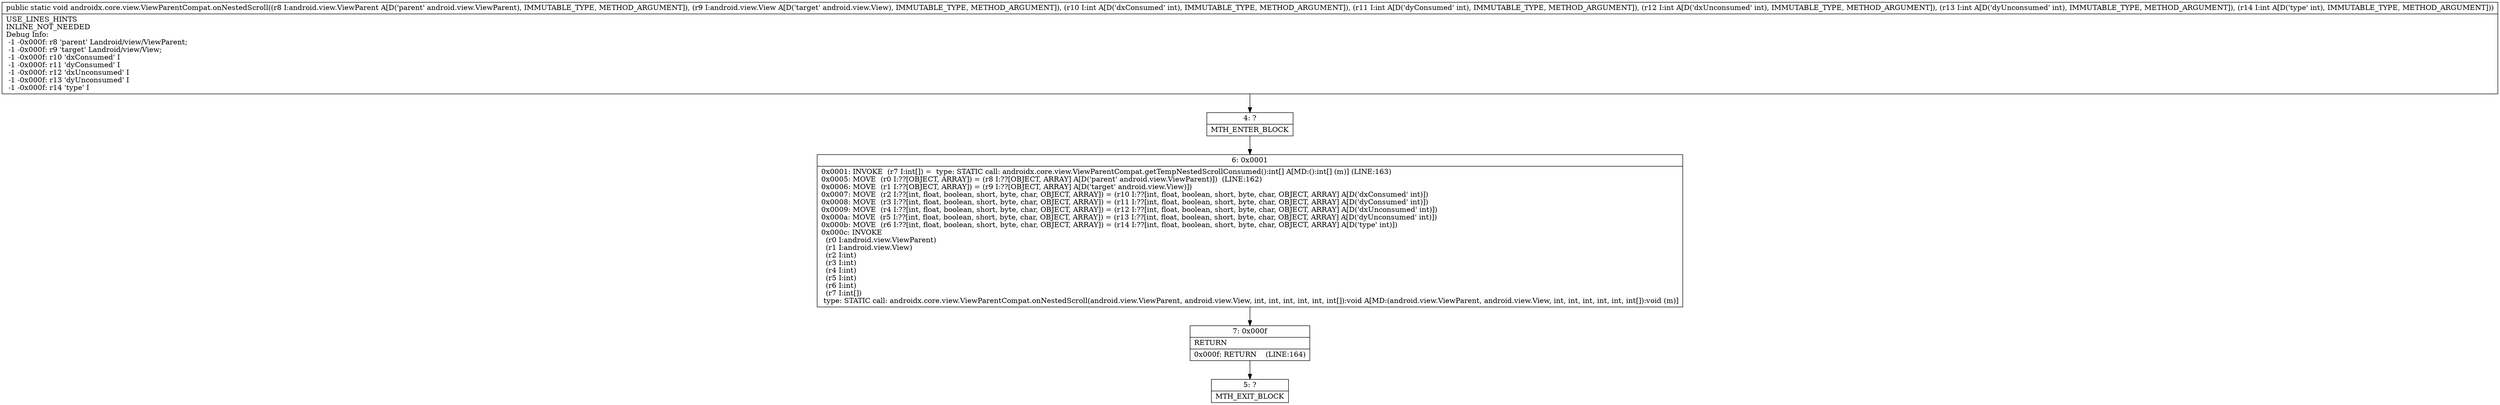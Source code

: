 digraph "CFG forandroidx.core.view.ViewParentCompat.onNestedScroll(Landroid\/view\/ViewParent;Landroid\/view\/View;IIIII)V" {
Node_4 [shape=record,label="{4\:\ ?|MTH_ENTER_BLOCK\l}"];
Node_6 [shape=record,label="{6\:\ 0x0001|0x0001: INVOKE  (r7 I:int[]) =  type: STATIC call: androidx.core.view.ViewParentCompat.getTempNestedScrollConsumed():int[] A[MD:():int[] (m)] (LINE:163)\l0x0005: MOVE  (r0 I:??[OBJECT, ARRAY]) = (r8 I:??[OBJECT, ARRAY] A[D('parent' android.view.ViewParent)])  (LINE:162)\l0x0006: MOVE  (r1 I:??[OBJECT, ARRAY]) = (r9 I:??[OBJECT, ARRAY] A[D('target' android.view.View)]) \l0x0007: MOVE  (r2 I:??[int, float, boolean, short, byte, char, OBJECT, ARRAY]) = (r10 I:??[int, float, boolean, short, byte, char, OBJECT, ARRAY] A[D('dxConsumed' int)]) \l0x0008: MOVE  (r3 I:??[int, float, boolean, short, byte, char, OBJECT, ARRAY]) = (r11 I:??[int, float, boolean, short, byte, char, OBJECT, ARRAY] A[D('dyConsumed' int)]) \l0x0009: MOVE  (r4 I:??[int, float, boolean, short, byte, char, OBJECT, ARRAY]) = (r12 I:??[int, float, boolean, short, byte, char, OBJECT, ARRAY] A[D('dxUnconsumed' int)]) \l0x000a: MOVE  (r5 I:??[int, float, boolean, short, byte, char, OBJECT, ARRAY]) = (r13 I:??[int, float, boolean, short, byte, char, OBJECT, ARRAY] A[D('dyUnconsumed' int)]) \l0x000b: MOVE  (r6 I:??[int, float, boolean, short, byte, char, OBJECT, ARRAY]) = (r14 I:??[int, float, boolean, short, byte, char, OBJECT, ARRAY] A[D('type' int)]) \l0x000c: INVOKE  \l  (r0 I:android.view.ViewParent)\l  (r1 I:android.view.View)\l  (r2 I:int)\l  (r3 I:int)\l  (r4 I:int)\l  (r5 I:int)\l  (r6 I:int)\l  (r7 I:int[])\l type: STATIC call: androidx.core.view.ViewParentCompat.onNestedScroll(android.view.ViewParent, android.view.View, int, int, int, int, int, int[]):void A[MD:(android.view.ViewParent, android.view.View, int, int, int, int, int, int[]):void (m)]\l}"];
Node_7 [shape=record,label="{7\:\ 0x000f|RETURN\l|0x000f: RETURN    (LINE:164)\l}"];
Node_5 [shape=record,label="{5\:\ ?|MTH_EXIT_BLOCK\l}"];
MethodNode[shape=record,label="{public static void androidx.core.view.ViewParentCompat.onNestedScroll((r8 I:android.view.ViewParent A[D('parent' android.view.ViewParent), IMMUTABLE_TYPE, METHOD_ARGUMENT]), (r9 I:android.view.View A[D('target' android.view.View), IMMUTABLE_TYPE, METHOD_ARGUMENT]), (r10 I:int A[D('dxConsumed' int), IMMUTABLE_TYPE, METHOD_ARGUMENT]), (r11 I:int A[D('dyConsumed' int), IMMUTABLE_TYPE, METHOD_ARGUMENT]), (r12 I:int A[D('dxUnconsumed' int), IMMUTABLE_TYPE, METHOD_ARGUMENT]), (r13 I:int A[D('dyUnconsumed' int), IMMUTABLE_TYPE, METHOD_ARGUMENT]), (r14 I:int A[D('type' int), IMMUTABLE_TYPE, METHOD_ARGUMENT]))  | USE_LINES_HINTS\lINLINE_NOT_NEEDED\lDebug Info:\l  \-1 \-0x000f: r8 'parent' Landroid\/view\/ViewParent;\l  \-1 \-0x000f: r9 'target' Landroid\/view\/View;\l  \-1 \-0x000f: r10 'dxConsumed' I\l  \-1 \-0x000f: r11 'dyConsumed' I\l  \-1 \-0x000f: r12 'dxUnconsumed' I\l  \-1 \-0x000f: r13 'dyUnconsumed' I\l  \-1 \-0x000f: r14 'type' I\l}"];
MethodNode -> Node_4;Node_4 -> Node_6;
Node_6 -> Node_7;
Node_7 -> Node_5;
}

